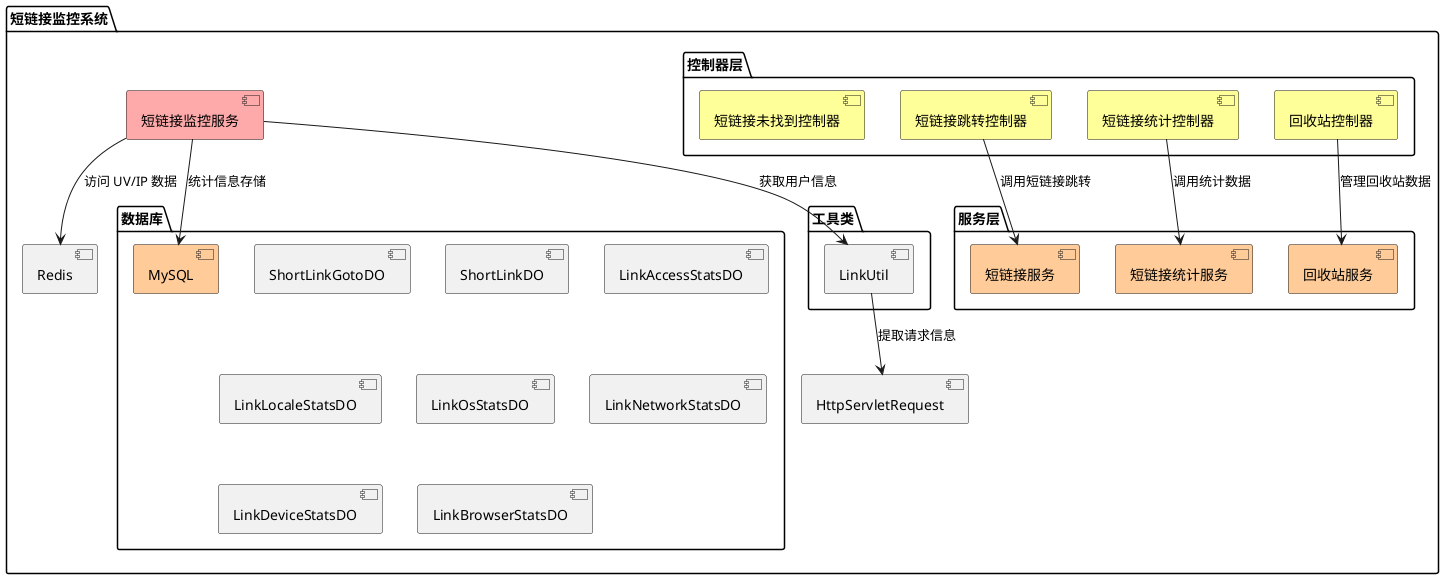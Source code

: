 @startuml
package "短链接监控系统" {
    [短链接监控服务] #FFAAAA

    package "控制器层" {
        [短链接跳转控制器] #FFFF99
        [短链接统计控制器] #FFFF99
        [回收站控制器] #FFFF99
        [短链接未找到控制器] #FFFF99
    }

    package "服务层" {
        [短链接服务] #FFCC99
        [短链接统计服务] #FFCC99
        [回收站服务] #FFCC99
    }

    package "数据库" {
        [MySQL] #FFCC99
        [ShortLinkGotoDO]
        [ShortLinkDO]
        [LinkAccessStatsDO]
        [LinkLocaleStatsDO]
        [LinkOsStatsDO]
        [LinkNetworkStatsDO]
        [LinkDeviceStatsDO]
        [LinkBrowserStatsDO]
    }

    package "工具类" {
        [LinkUtil]
    }

    [短链接跳转控制器] --> [短链接服务] : 调用短链接跳转
    [短链接统计控制器] --> [短链接统计服务] : 调用统计数据
    [回收站控制器] --> [回收站服务] : 管理回收站数据
    [短链接监控服务] --> [Redis] : 访问 UV/IP 数据
    [短链接监控服务] --> [MySQL] : 统计信息存储
    [短链接监控服务] --> [LinkUtil] : 获取用户信息
    [LinkUtil] --> [HttpServletRequest] : 提取请求信息
}

@enduml
